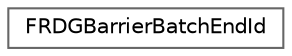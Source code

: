 digraph "Graphical Class Hierarchy"
{
 // INTERACTIVE_SVG=YES
 // LATEX_PDF_SIZE
  bgcolor="transparent";
  edge [fontname=Helvetica,fontsize=10,labelfontname=Helvetica,labelfontsize=10];
  node [fontname=Helvetica,fontsize=10,shape=box,height=0.2,width=0.4];
  rankdir="LR";
  Node0 [id="Node000000",label="FRDGBarrierBatchEndId",height=0.2,width=0.4,color="grey40", fillcolor="white", style="filled",URL="$d0/da4/structFRDGBarrierBatchEndId.html",tooltip=" "];
}
